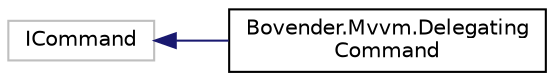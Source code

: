 digraph "Graphical Class Hierarchy"
{
  bgcolor="transparent";
  edge [fontname="Helvetica",fontsize="10",labelfontname="Helvetica",labelfontsize="10"];
  node [fontname="Helvetica",fontsize="10",shape=record];
  rankdir="LR";
  Node212 [label="ICommand",height=0.2,width=0.4,color="grey75"];
  Node212 -> Node0 [dir="back",color="midnightblue",fontsize="10",style="solid",fontname="Helvetica"];
  Node0 [label="Bovender.Mvvm.Delegating\lCommand",height=0.2,width=0.4,color="black",URL="$classBovender_1_1Mvvm_1_1DelegatingCommand.html",tooltip="Command that implements ICommand and accepts delegates that contain the command implementation. "];
}
